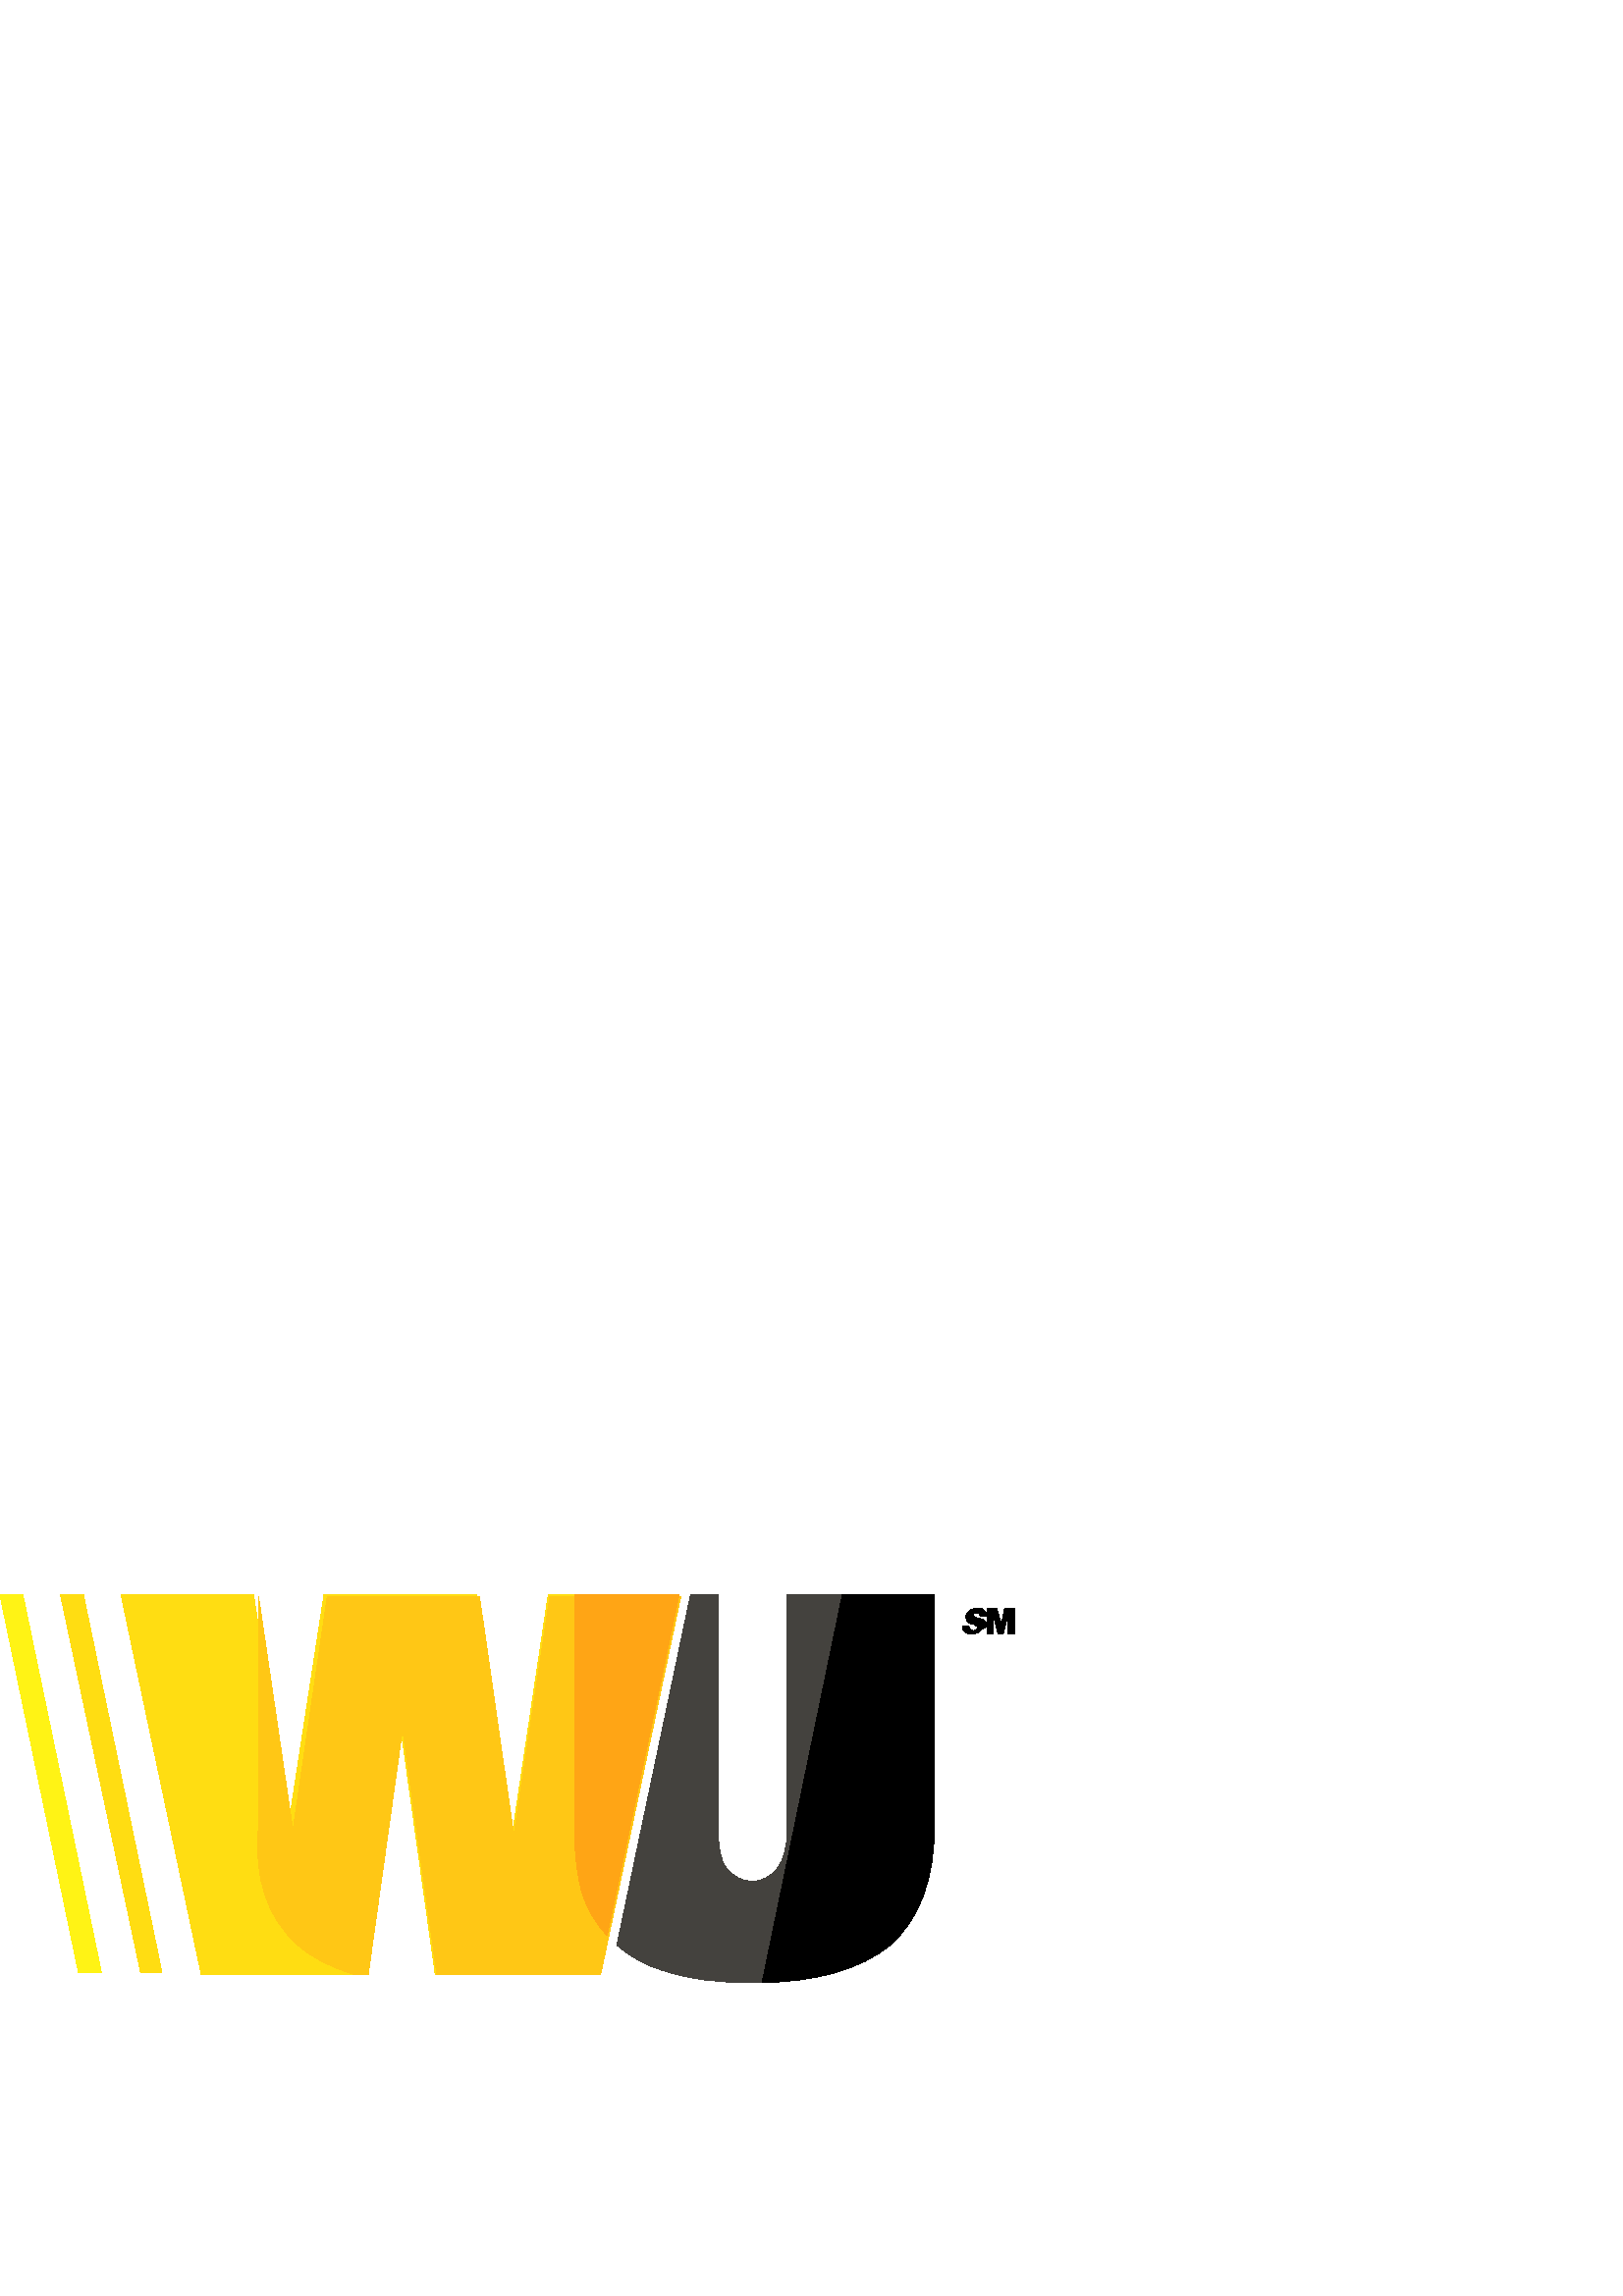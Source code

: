 %!PS-Adobe-3.0 EPSF-3.0
%%Pages: 1
%%DocumentData: Clean7Bit
%%LanguageLevel: 2
%%BoundingBox: 0 114 372 258
%%EndComments
%%BeginProlog
50 dict begin
/q { gsave } bind def
/Q { grestore } bind def
/cm { 6 array astore concat } bind def
/w { setlinewidth } bind def
/J { setlinecap } bind def
/j { setlinejoin } bind def
/M { setmiterlimit } bind def
/d { setdash } bind def
/m { moveto } bind def
/l { lineto } bind def
/c { curveto } bind def
/h { closepath } bind def
/re { exch dup neg 3 1 roll 5 3 roll moveto 0 rlineto
      0 exch rlineto 0 rlineto closepath } bind def
/S { stroke } bind def
/f { fill } bind def
/f* { eofill } bind def
/n { newpath } bind def
/W { clip } bind def
/W* { eoclip } bind def
/BT { } bind def
/ET { } bind def
/BDC { mark 3 1 roll /BDC pdfmark } bind def
/EMC { mark /EMC pdfmark } bind def
/cairo_store_point { /cairo_point_y exch def /cairo_point_x exch def } def
/Tj { show currentpoint cairo_store_point } bind def
/TJ {
  {
    dup
    type /stringtype eq
    { show } { -0.001 mul 0 cairo_font_matrix dtransform rmoveto } ifelse
  } forall
  currentpoint cairo_store_point
} bind def
/cairo_selectfont { cairo_font_matrix aload pop pop pop 0 0 6 array astore
    cairo_font exch selectfont cairo_point_x cairo_point_y moveto } bind def
/Tf { pop /cairo_font exch def /cairo_font_matrix where
      { pop cairo_selectfont } if } bind def
/Td { matrix translate cairo_font_matrix matrix concatmatrix dup
      /cairo_font_matrix exch def dup 4 get exch 5 get cairo_store_point
      /cairo_font where { pop cairo_selectfont } if } bind def
/Tm { 2 copy 8 2 roll 6 array astore /cairo_font_matrix exch def
      cairo_store_point /cairo_font where { pop cairo_selectfont } if } bind def
/g { setgray } bind def
/rg { setrgbcolor } bind def
/d1 { setcachedevice } bind def
/cairo_data_source {
  CairoDataIndex CairoData length lt
    { CairoData CairoDataIndex get /CairoDataIndex CairoDataIndex 1 add def }
    { () } ifelse
} def
/cairo_flush_ascii85_file { cairo_ascii85_file status { cairo_ascii85_file flushfile } if } def
/cairo_image { image cairo_flush_ascii85_file } def
/cairo_imagemask { imagemask cairo_flush_ascii85_file } def
%%EndProlog
%%BeginSetup
%%EndSetup
%%Page: 1 1
%%BeginPageSetup
%%PageBoundingBox: 0 114 372 258
%%EndPageSetup
q 0 114 372 144 rectclip
1 0 0 -1 0 372 cm q
1 0.867 0.071 rg
135 254.102 m 73.801 254.102 l 44.398 114.898 l 93 114.898 l 105.602 200.699
 l 118.801 114.898 l 174.602 114.898 l 187.801 203.102 l 201 114.898 l 249
 114.898 l 219.602 254.102 l 159.602 254.102 l 147 164.102 l f
135 254.102 m 73.801 254.102 l 44.398 114.898 l 93 114.898 l 105.602 200.699
 l 118.801 114.898 l 174.602 114.898 l 187.801 203.102 l 201 114.898 l 249
 114.898 l 219.602 254.102 l 159.602 254.102 l 147 164.102 l f
1 0.78 0.082 rg
109.199 243.301 m 114.602 248.102 121.801 251.699 130.199 254.102 c 135
 254.102 l 147.602 164.102 l 160.199 254.102 l 220.199 254.102 l 249.602
 115.5 l 201.602 115.5 l 188.398 203.102 l 175.801 115.5 l 120 115.5 l 107.398
 201.301 l 94.801 115.5 l 94.801 200.102 l 93 219.301 98.398 233.699 109.199
 243.301 c h
109.199 243.301 m f
1 0.953 0.082 rg
37.199 253.5 m 28.801 253.5 l 0 114.898 l 8.398 114.898 l f
1 0.867 0.071 rg
59.398 253.5 m 51.602 253.5 l 22.199 114.898 l 30.602 114.898 l f
0 g
288.602 114.898 m 288.602 201.898 l 288.602 207.301 287.398 212.102 285
 215.102 c 282.602 218.102 279.602 219.898 276 219.898 c 271.801 219.898
 268.801 218.102 266.398 215.102 c 264 212.102 263.398 207.301 263.398 201.301
 c 263.398 114.898 l 253.199 114.898 l 226.199 243.301 l 231 247.5 237 251.102
 244.199 252.898 c 252.602 255.898 263.398 257.102 276.602 257.102 c 298.801
 257.102 315.602 252.301 326.398 243.301 c 337.199 233.699 342.602 219.301
 342.602 199.5 c 342.602 114.898 l f
1 0.647 0.082 rg
210.602 114.898 m 210.602 199.5 l 210.602 210.301 211.801 218.699 213.602
 224.699 c 215.398 230.102 218.398 235.5 222.602 239.699 c 249 114.898 l
 f
0 g
352.801 126.301 m 355.199 126.301 l 355.801 127.5 l 357 128.102 l 358.199
 127.5 l 358.801 126.898 l 358.199 126.301 l 357 125.699 l 355.801 125.699
 355.199 125.102 354.602 124.5 c 354 122.699 l 354.602 121.5 l 355.801 120.301
 l 356.398 120.301 357 119.699 358.199 119.699 c 359.398 119.699 360 119.699
 360.602 120.301 c 361.199 120.898 361.801 121.5 361.801 122.699 c 359.398
 122.699 l 358.801 121.5 l 357 121.5 l 357 122.699 l 358.199 123.301 l 359.398
 123.301 360 123.898 360.602 123.898 c 361.801 125.102 l 362.398 126.301
 l 360 127.5 l 358.801 128.699 l 356.398 129.301 l 354.602 129.301 354 128.699
 353.398 128.102 c 352.801 127.5 352.801 126.898 352.801 126.301 c f
361.801 119.699 m 365.398 119.699 l 367.199 125.699 l 368.398 119.699 l
 372 119.699 l 372 129.301 l 369.602 129.301 l 369.602 122.102 l 367.801
 129.301 l 366 129.301 l 364.199 122.102 l 364.199 129.301 l 361.801 129.301
 l f
0.267 0.259 0.243 rg
226.199 243.301 m 231 247.5 237 251.102 244.199 252.898 c 252.602 255.898
 263.398 257.102 276.602 257.102 c 277.801 257.102 278.398 257.102 279 257.102
 c 308.398 114.898 l 288.602 114.898 l 288.602 201.898 l 288.602 207.301
 287.398 212.102 285 215.102 c 282.602 218.102 279.602 219.898 276 219.898
 c 271.801 219.898 268.801 218.102 266.398 215.102 c 264 212.102 263.398
 207.301 263.398 201.301 c 263.398 114.898 l 253.199 114.898 l h
226.199 243.301 m f
Q Q
showpage
%%Trailer
end
%%EOF

